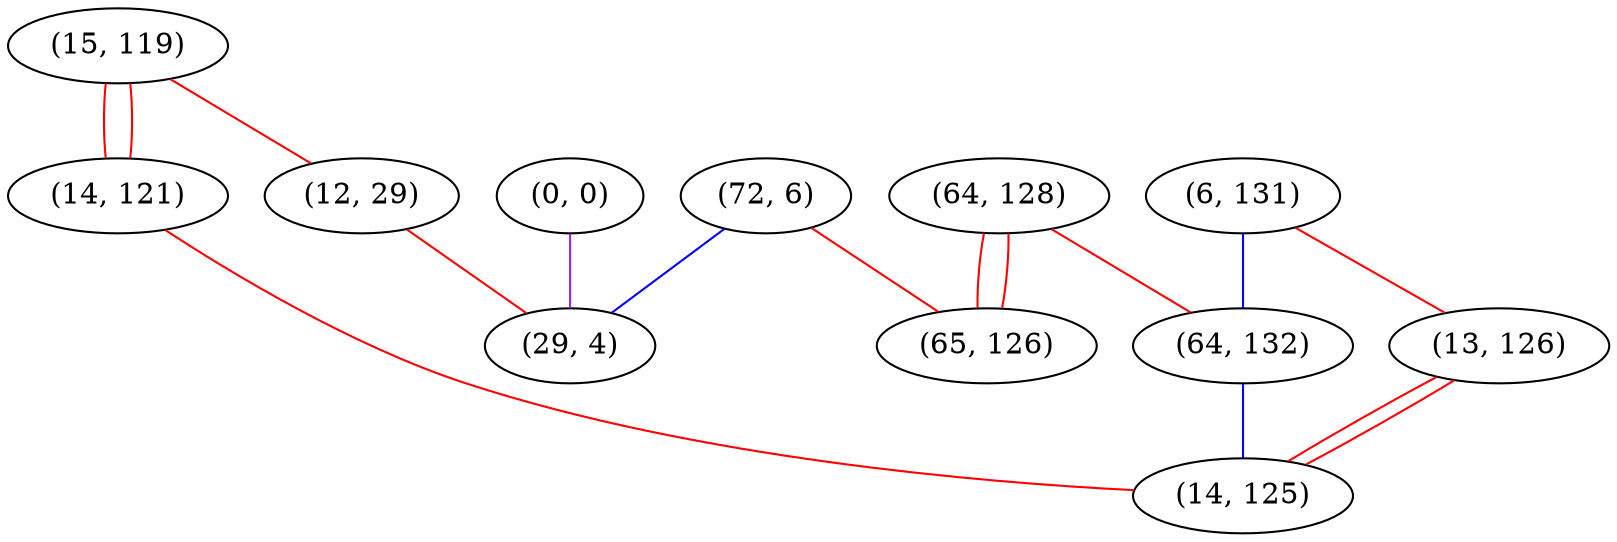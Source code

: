 graph "" {
"(64, 128)";
"(15, 119)";
"(14, 121)";
"(6, 131)";
"(12, 29)";
"(0, 0)";
"(64, 132)";
"(13, 126)";
"(72, 6)";
"(29, 4)";
"(65, 126)";
"(14, 125)";
"(64, 128)" -- "(65, 126)"  [color=red, key=0, weight=1];
"(64, 128)" -- "(65, 126)"  [color=red, key=1, weight=1];
"(64, 128)" -- "(64, 132)"  [color=red, key=0, weight=1];
"(15, 119)" -- "(12, 29)"  [color=red, key=0, weight=1];
"(15, 119)" -- "(14, 121)"  [color=red, key=0, weight=1];
"(15, 119)" -- "(14, 121)"  [color=red, key=1, weight=1];
"(14, 121)" -- "(14, 125)"  [color=red, key=0, weight=1];
"(6, 131)" -- "(13, 126)"  [color=red, key=0, weight=1];
"(6, 131)" -- "(64, 132)"  [color=blue, key=0, weight=3];
"(12, 29)" -- "(29, 4)"  [color=red, key=0, weight=1];
"(0, 0)" -- "(29, 4)"  [color=purple, key=0, weight=4];
"(64, 132)" -- "(14, 125)"  [color=blue, key=0, weight=3];
"(13, 126)" -- "(14, 125)"  [color=red, key=0, weight=1];
"(13, 126)" -- "(14, 125)"  [color=red, key=1, weight=1];
"(72, 6)" -- "(29, 4)"  [color=blue, key=0, weight=3];
"(72, 6)" -- "(65, 126)"  [color=red, key=0, weight=1];
}
